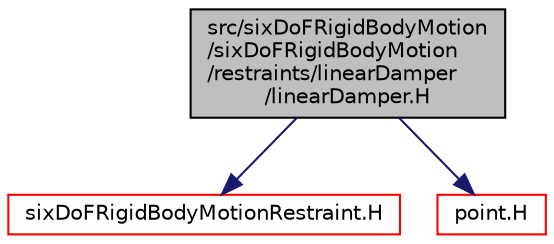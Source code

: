 digraph "src/sixDoFRigidBodyMotion/sixDoFRigidBodyMotion/restraints/linearDamper/linearDamper.H"
{
  bgcolor="transparent";
  edge [fontname="Helvetica",fontsize="10",labelfontname="Helvetica",labelfontsize="10"];
  node [fontname="Helvetica",fontsize="10",shape=record];
  Node0 [label="src/sixDoFRigidBodyMotion\l/sixDoFRigidBodyMotion\l/restraints/linearDamper\l/linearDamper.H",height=0.2,width=0.4,color="black", fillcolor="grey75", style="filled", fontcolor="black"];
  Node0 -> Node1 [color="midnightblue",fontsize="10",style="solid",fontname="Helvetica"];
  Node1 [label="sixDoFRigidBodyMotionRestraint.H",height=0.2,width=0.4,color="red",URL="$a15299.html"];
  Node0 -> Node178 [color="midnightblue",fontsize="10",style="solid",fontname="Helvetica"];
  Node178 [label="point.H",height=0.2,width=0.4,color="red",URL="$a12827.html"];
}
